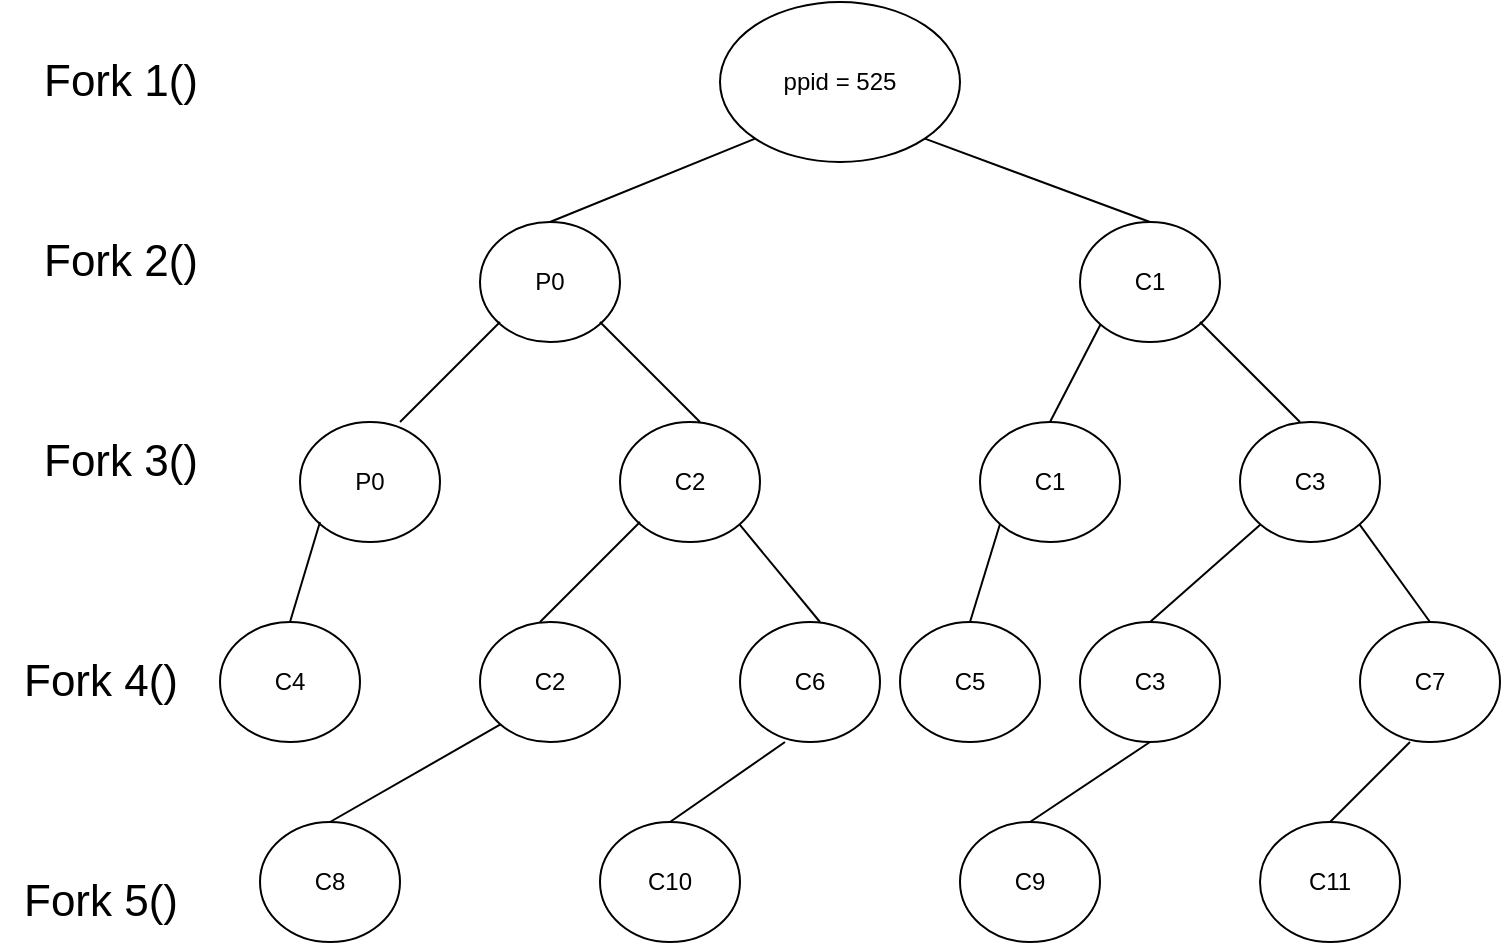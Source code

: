 <mxfile version="26.2.14">
  <diagram name="Page-1" id="bAZHGlXdKWSdfLGn8ovX">
    <mxGraphModel dx="1810" dy="472" grid="1" gridSize="10" guides="1" tooltips="1" connect="1" arrows="1" fold="1" page="1" pageScale="1" pageWidth="827" pageHeight="1169" math="0" shadow="0">
      <root>
        <mxCell id="0" />
        <mxCell id="1" parent="0" />
        <mxCell id="zZiNWAxPbnLOFrNKwumK-1" value="ppid = 525" style="ellipse;whiteSpace=wrap;html=1;" vertex="1" parent="1">
          <mxGeometry x="360" y="30" width="120" height="80" as="geometry" />
        </mxCell>
        <mxCell id="zZiNWAxPbnLOFrNKwumK-2" value="" style="endArrow=none;html=1;rounded=0;exitX=0.5;exitY=0;exitDx=0;exitDy=0;entryX=0;entryY=1;entryDx=0;entryDy=0;" edge="1" parent="1" source="zZiNWAxPbnLOFrNKwumK-5" target="zZiNWAxPbnLOFrNKwumK-1">
          <mxGeometry width="50" height="50" relative="1" as="geometry">
            <mxPoint x="310" y="150" as="sourcePoint" />
            <mxPoint x="360" y="100" as="targetPoint" />
          </mxGeometry>
        </mxCell>
        <mxCell id="zZiNWAxPbnLOFrNKwumK-3" value="C1" style="ellipse;whiteSpace=wrap;html=1;" vertex="1" parent="1">
          <mxGeometry x="540" y="140" width="70" height="60" as="geometry" />
        </mxCell>
        <mxCell id="zZiNWAxPbnLOFrNKwumK-4" value="" style="endArrow=none;html=1;rounded=0;exitX=0.5;exitY=0;exitDx=0;exitDy=0;entryX=1;entryY=1;entryDx=0;entryDy=0;" edge="1" parent="1" source="zZiNWAxPbnLOFrNKwumK-3" target="zZiNWAxPbnLOFrNKwumK-1">
          <mxGeometry width="50" height="50" relative="1" as="geometry">
            <mxPoint x="470" y="140" as="sourcePoint" />
            <mxPoint x="440" y="100" as="targetPoint" />
          </mxGeometry>
        </mxCell>
        <mxCell id="zZiNWAxPbnLOFrNKwumK-5" value="P0" style="ellipse;whiteSpace=wrap;html=1;" vertex="1" parent="1">
          <mxGeometry x="240" y="140" width="70" height="60" as="geometry" />
        </mxCell>
        <mxCell id="zZiNWAxPbnLOFrNKwumK-6" value="&lt;font style=&quot;font-size: 22px;&quot;&gt;Fork 1()&lt;/font&gt;" style="text;html=1;align=center;verticalAlign=middle;resizable=0;points=[];autosize=1;strokeColor=none;fillColor=none;" vertex="1" parent="1">
          <mxGeometry x="10" y="50" width="100" height="40" as="geometry" />
        </mxCell>
        <mxCell id="zZiNWAxPbnLOFrNKwumK-7" value="&lt;font style=&quot;font-size: 22px;&quot;&gt;Fork 2()&lt;/font&gt;" style="text;html=1;align=center;verticalAlign=middle;resizable=0;points=[];autosize=1;strokeColor=none;fillColor=none;" vertex="1" parent="1">
          <mxGeometry x="10" y="140" width="100" height="40" as="geometry" />
        </mxCell>
        <mxCell id="zZiNWAxPbnLOFrNKwumK-8" value="" style="endArrow=none;html=1;rounded=0;" edge="1" parent="1">
          <mxGeometry width="50" height="50" relative="1" as="geometry">
            <mxPoint x="200" y="240" as="sourcePoint" />
            <mxPoint x="250" y="190" as="targetPoint" />
          </mxGeometry>
        </mxCell>
        <mxCell id="zZiNWAxPbnLOFrNKwumK-9" value="" style="endArrow=none;html=1;rounded=0;" edge="1" parent="1">
          <mxGeometry width="50" height="50" relative="1" as="geometry">
            <mxPoint x="350" y="240" as="sourcePoint" />
            <mxPoint x="300" y="190" as="targetPoint" />
          </mxGeometry>
        </mxCell>
        <mxCell id="zZiNWAxPbnLOFrNKwumK-10" value="C2" style="ellipse;whiteSpace=wrap;html=1;" vertex="1" parent="1">
          <mxGeometry x="310" y="240" width="70" height="60" as="geometry" />
        </mxCell>
        <mxCell id="zZiNWAxPbnLOFrNKwumK-11" value="P0" style="ellipse;whiteSpace=wrap;html=1;" vertex="1" parent="1">
          <mxGeometry x="150" y="240" width="70" height="60" as="geometry" />
        </mxCell>
        <mxCell id="zZiNWAxPbnLOFrNKwumK-13" value="C1" style="ellipse;whiteSpace=wrap;html=1;" vertex="1" parent="1">
          <mxGeometry x="490" y="240" width="70" height="60" as="geometry" />
        </mxCell>
        <mxCell id="zZiNWAxPbnLOFrNKwumK-14" value="" style="endArrow=none;html=1;rounded=0;entryX=0;entryY=1;entryDx=0;entryDy=0;exitX=0.5;exitY=0;exitDx=0;exitDy=0;" edge="1" parent="1" source="zZiNWAxPbnLOFrNKwumK-13" target="zZiNWAxPbnLOFrNKwumK-3">
          <mxGeometry width="50" height="50" relative="1" as="geometry">
            <mxPoint x="520" y="250" as="sourcePoint" />
            <mxPoint x="570" y="200" as="targetPoint" />
          </mxGeometry>
        </mxCell>
        <mxCell id="zZiNWAxPbnLOFrNKwumK-15" value="C3" style="ellipse;whiteSpace=wrap;html=1;" vertex="1" parent="1">
          <mxGeometry x="620" y="240" width="70" height="60" as="geometry" />
        </mxCell>
        <mxCell id="zZiNWAxPbnLOFrNKwumK-16" value="" style="endArrow=none;html=1;rounded=0;" edge="1" parent="1">
          <mxGeometry width="50" height="50" relative="1" as="geometry">
            <mxPoint x="650" y="240" as="sourcePoint" />
            <mxPoint x="600" y="190" as="targetPoint" />
          </mxGeometry>
        </mxCell>
        <mxCell id="zZiNWAxPbnLOFrNKwumK-18" value="" style="endArrow=none;html=1;rounded=0;exitX=0.5;exitY=0;exitDx=0;exitDy=0;" edge="1" parent="1" source="zZiNWAxPbnLOFrNKwumK-21">
          <mxGeometry width="50" height="50" relative="1" as="geometry">
            <mxPoint x="110" y="340" as="sourcePoint" />
            <mxPoint x="160" y="290" as="targetPoint" />
          </mxGeometry>
        </mxCell>
        <mxCell id="zZiNWAxPbnLOFrNKwumK-21" value="C4" style="ellipse;whiteSpace=wrap;html=1;" vertex="1" parent="1">
          <mxGeometry x="110" y="340" width="70" height="60" as="geometry" />
        </mxCell>
        <mxCell id="zZiNWAxPbnLOFrNKwumK-22" value="&lt;font style=&quot;font-size: 22px;&quot;&gt;Fork 3()&lt;/font&gt;" style="text;html=1;align=center;verticalAlign=middle;resizable=0;points=[];autosize=1;strokeColor=none;fillColor=none;" vertex="1" parent="1">
          <mxGeometry x="10" y="240" width="100" height="40" as="geometry" />
        </mxCell>
        <mxCell id="zZiNWAxPbnLOFrNKwumK-24" value="C5" style="ellipse;whiteSpace=wrap;html=1;" vertex="1" parent="1">
          <mxGeometry x="450" y="340" width="70" height="60" as="geometry" />
        </mxCell>
        <mxCell id="zZiNWAxPbnLOFrNKwumK-25" value="" style="endArrow=none;html=1;rounded=0;entryX=0;entryY=1;entryDx=0;entryDy=0;exitX=0.5;exitY=0;exitDx=0;exitDy=0;" edge="1" parent="1" source="zZiNWAxPbnLOFrNKwumK-24">
          <mxGeometry width="50" height="50" relative="1" as="geometry">
            <mxPoint x="470" y="350" as="sourcePoint" />
            <mxPoint x="500" y="291" as="targetPoint" />
          </mxGeometry>
        </mxCell>
        <mxCell id="zZiNWAxPbnLOFrNKwumK-26" value="" style="endArrow=none;html=1;rounded=0;" edge="1" parent="1">
          <mxGeometry width="50" height="50" relative="1" as="geometry">
            <mxPoint x="270" y="340" as="sourcePoint" />
            <mxPoint x="320" y="290" as="targetPoint" />
          </mxGeometry>
        </mxCell>
        <mxCell id="zZiNWAxPbnLOFrNKwumK-27" value="C2" style="ellipse;whiteSpace=wrap;html=1;" vertex="1" parent="1">
          <mxGeometry x="240" y="340" width="70" height="60" as="geometry" />
        </mxCell>
        <mxCell id="zZiNWAxPbnLOFrNKwumK-28" value="" style="endArrow=none;html=1;rounded=0;entryX=1;entryY=1;entryDx=0;entryDy=0;" edge="1" parent="1" target="zZiNWAxPbnLOFrNKwumK-10">
          <mxGeometry width="50" height="50" relative="1" as="geometry">
            <mxPoint x="410" y="340" as="sourcePoint" />
            <mxPoint x="360" y="290" as="targetPoint" />
          </mxGeometry>
        </mxCell>
        <mxCell id="zZiNWAxPbnLOFrNKwumK-29" value="C6" style="ellipse;whiteSpace=wrap;html=1;" vertex="1" parent="1">
          <mxGeometry x="370" y="340" width="70" height="60" as="geometry" />
        </mxCell>
        <mxCell id="zZiNWAxPbnLOFrNKwumK-30" value="" style="endArrow=none;html=1;rounded=0;entryX=0;entryY=1;entryDx=0;entryDy=0;exitX=0.5;exitY=0;exitDx=0;exitDy=0;" edge="1" parent="1" source="zZiNWAxPbnLOFrNKwumK-31" target="zZiNWAxPbnLOFrNKwumK-15">
          <mxGeometry width="50" height="50" relative="1" as="geometry">
            <mxPoint x="590" y="330" as="sourcePoint" />
            <mxPoint x="640" y="280" as="targetPoint" />
          </mxGeometry>
        </mxCell>
        <mxCell id="zZiNWAxPbnLOFrNKwumK-31" value="C3" style="ellipse;whiteSpace=wrap;html=1;" vertex="1" parent="1">
          <mxGeometry x="540" y="340" width="70" height="60" as="geometry" />
        </mxCell>
        <mxCell id="zZiNWAxPbnLOFrNKwumK-32" value="" style="endArrow=none;html=1;rounded=0;entryX=1;entryY=1;entryDx=0;entryDy=0;exitX=0.5;exitY=0;exitDx=0;exitDy=0;" edge="1" parent="1" source="zZiNWAxPbnLOFrNKwumK-33" target="zZiNWAxPbnLOFrNKwumK-15">
          <mxGeometry width="50" height="50" relative="1" as="geometry">
            <mxPoint x="730" y="330" as="sourcePoint" />
            <mxPoint x="690" y="281" as="targetPoint" />
          </mxGeometry>
        </mxCell>
        <mxCell id="zZiNWAxPbnLOFrNKwumK-33" value="C7" style="ellipse;whiteSpace=wrap;html=1;" vertex="1" parent="1">
          <mxGeometry x="680" y="340" width="70" height="60" as="geometry" />
        </mxCell>
        <mxCell id="zZiNWAxPbnLOFrNKwumK-34" value="&lt;font style=&quot;font-size: 22px;&quot;&gt;Fork 4()&lt;/font&gt;" style="text;html=1;align=center;verticalAlign=middle;resizable=0;points=[];autosize=1;strokeColor=none;fillColor=none;" vertex="1" parent="1">
          <mxGeometry y="350" width="100" height="40" as="geometry" />
        </mxCell>
        <mxCell id="zZiNWAxPbnLOFrNKwumK-35" value="" style="endArrow=none;html=1;rounded=0;entryX=0;entryY=1;entryDx=0;entryDy=0;exitX=0.5;exitY=0;exitDx=0;exitDy=0;" edge="1" parent="1" source="zZiNWAxPbnLOFrNKwumK-36" target="zZiNWAxPbnLOFrNKwumK-27">
          <mxGeometry width="50" height="50" relative="1" as="geometry">
            <mxPoint x="190" y="450" as="sourcePoint" />
            <mxPoint x="240" y="400" as="targetPoint" />
          </mxGeometry>
        </mxCell>
        <mxCell id="zZiNWAxPbnLOFrNKwumK-36" value="C8" style="ellipse;whiteSpace=wrap;html=1;" vertex="1" parent="1">
          <mxGeometry x="130" y="440" width="70" height="60" as="geometry" />
        </mxCell>
        <mxCell id="zZiNWAxPbnLOFrNKwumK-37" value="&lt;font style=&quot;font-size: 22px;&quot;&gt;Fork 5()&lt;/font&gt;" style="text;html=1;align=center;verticalAlign=middle;resizable=0;points=[];autosize=1;strokeColor=none;fillColor=none;" vertex="1" parent="1">
          <mxGeometry y="460" width="100" height="40" as="geometry" />
        </mxCell>
        <mxCell id="zZiNWAxPbnLOFrNKwumK-38" value="" style="endArrow=none;html=1;rounded=0;entryX=0.5;entryY=1;entryDx=0;entryDy=0;exitX=0.5;exitY=0;exitDx=0;exitDy=0;" edge="1" parent="1" source="zZiNWAxPbnLOFrNKwumK-39" target="zZiNWAxPbnLOFrNKwumK-31">
          <mxGeometry width="50" height="50" relative="1" as="geometry">
            <mxPoint x="530" y="440" as="sourcePoint" />
            <mxPoint x="580" y="390" as="targetPoint" />
          </mxGeometry>
        </mxCell>
        <mxCell id="zZiNWAxPbnLOFrNKwumK-39" value="C9" style="ellipse;whiteSpace=wrap;html=1;" vertex="1" parent="1">
          <mxGeometry x="480" y="440" width="70" height="60" as="geometry" />
        </mxCell>
        <mxCell id="zZiNWAxPbnLOFrNKwumK-40" value="" style="endArrow=none;html=1;rounded=0;entryX=0.5;entryY=1;entryDx=0;entryDy=0;exitX=0.5;exitY=0;exitDx=0;exitDy=0;" edge="1" parent="1" source="zZiNWAxPbnLOFrNKwumK-41">
          <mxGeometry width="50" height="50" relative="1" as="geometry">
            <mxPoint x="660" y="440" as="sourcePoint" />
            <mxPoint x="705" y="400" as="targetPoint" />
          </mxGeometry>
        </mxCell>
        <mxCell id="zZiNWAxPbnLOFrNKwumK-41" value="C11" style="ellipse;whiteSpace=wrap;html=1;" vertex="1" parent="1">
          <mxGeometry x="630" y="440" width="70" height="60" as="geometry" />
        </mxCell>
        <mxCell id="zZiNWAxPbnLOFrNKwumK-42" value="" style="endArrow=none;html=1;rounded=0;entryX=0.5;entryY=1;entryDx=0;entryDy=0;exitX=0.5;exitY=0;exitDx=0;exitDy=0;" edge="1" parent="1" source="zZiNWAxPbnLOFrNKwumK-43">
          <mxGeometry width="50" height="50" relative="1" as="geometry">
            <mxPoint x="347.5" y="440" as="sourcePoint" />
            <mxPoint x="392.5" y="400" as="targetPoint" />
          </mxGeometry>
        </mxCell>
        <mxCell id="zZiNWAxPbnLOFrNKwumK-43" value="C10" style="ellipse;whiteSpace=wrap;html=1;" vertex="1" parent="1">
          <mxGeometry x="300" y="440" width="70" height="60" as="geometry" />
        </mxCell>
      </root>
    </mxGraphModel>
  </diagram>
</mxfile>
